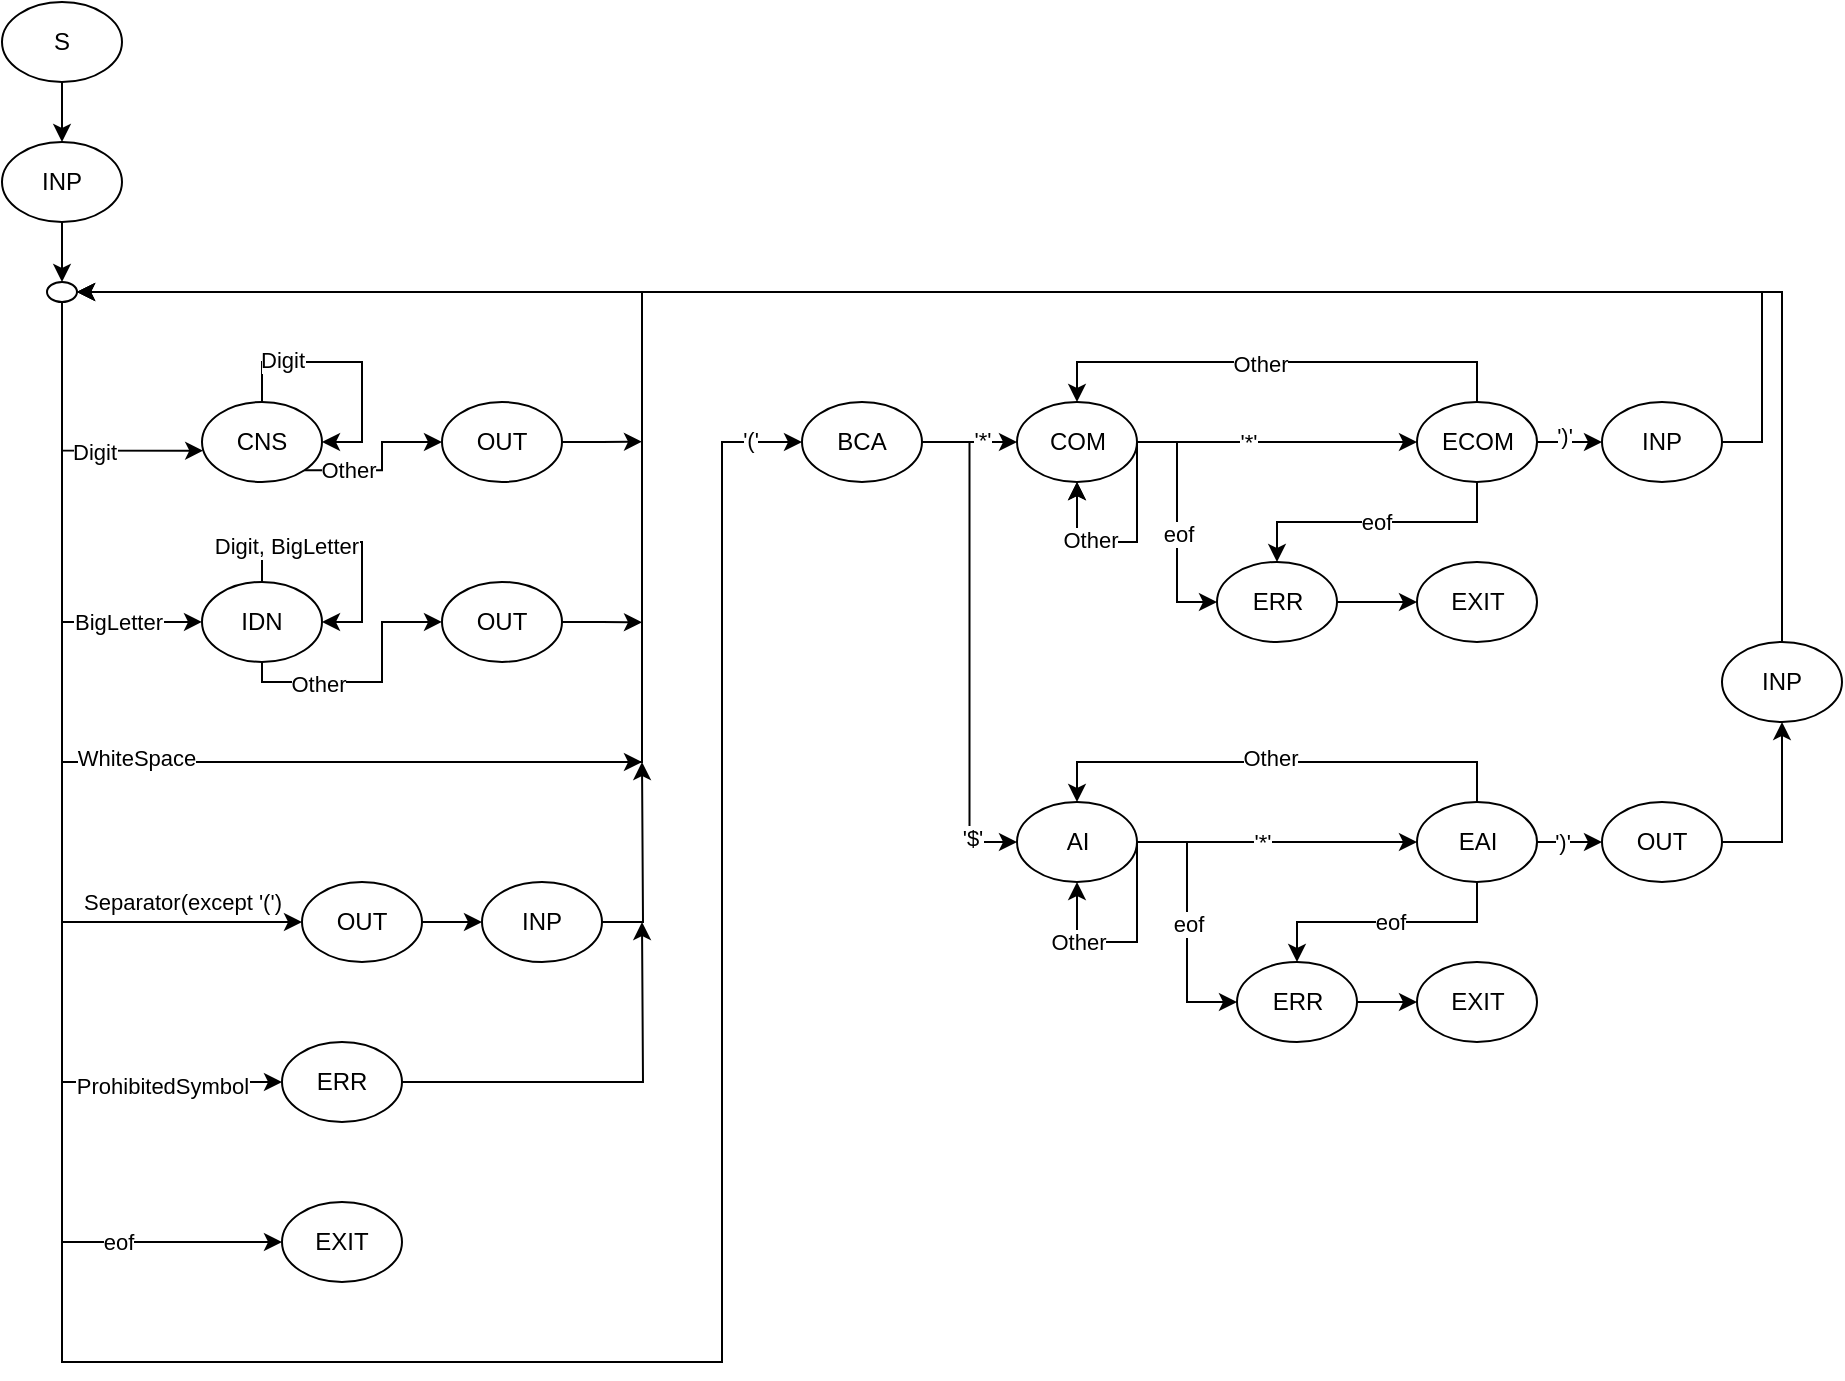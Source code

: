 <mxfile version="24.7.8" pages="2">
  <diagram name="findXandFindIndex" id="452YNosFd5SzZ69fyC9r">
    <mxGraphModel dx="2100" dy="2092" grid="1" gridSize="10" guides="1" tooltips="1" connect="1" arrows="1" fold="1" page="1" pageScale="1" pageWidth="1100" pageHeight="850" math="0" shadow="0">
      <root>
        <mxCell id="0" />
        <mxCell id="1" parent="0" />
        <mxCell id="7BMwBDlI-2P34CNt6knJ-10" style="edgeStyle=orthogonalEdgeStyle;rounded=0;orthogonalLoop=1;jettySize=auto;html=1;exitX=0.5;exitY=1;exitDx=0;exitDy=0;entryX=0;entryY=0.5;entryDx=0;entryDy=0;" edge="1" parent="1" source="7BMwBDlI-2P34CNt6knJ-1" target="7BMwBDlI-2P34CNt6knJ-5">
          <mxGeometry relative="1" as="geometry" />
        </mxCell>
        <mxCell id="7BMwBDlI-2P34CNt6knJ-27" value="BigLetter" style="edgeLabel;html=1;align=center;verticalAlign=middle;resizable=0;points=[];" vertex="1" connectable="0" parent="7BMwBDlI-2P34CNt6knJ-10">
          <mxGeometry x="0.482" relative="1" as="geometry">
            <mxPoint x="17" as="offset" />
          </mxGeometry>
        </mxCell>
        <mxCell id="7BMwBDlI-2P34CNt6knJ-35" style="edgeStyle=orthogonalEdgeStyle;rounded=0;orthogonalLoop=1;jettySize=auto;html=1;exitX=0.5;exitY=1;exitDx=0;exitDy=0;" edge="1" parent="1" source="7BMwBDlI-2P34CNt6knJ-1">
          <mxGeometry relative="1" as="geometry">
            <mxPoint x="360" y="300" as="targetPoint" />
            <Array as="points">
              <mxPoint x="70" y="300" />
            </Array>
          </mxGeometry>
        </mxCell>
        <mxCell id="7BMwBDlI-2P34CNt6knJ-37" style="edgeStyle=orthogonalEdgeStyle;rounded=0;orthogonalLoop=1;jettySize=auto;html=1;exitX=0.5;exitY=1;exitDx=0;exitDy=0;entryX=0;entryY=0.5;entryDx=0;entryDy=0;" edge="1" parent="1" source="7BMwBDlI-2P34CNt6knJ-1" target="7BMwBDlI-2P34CNt6knJ-36">
          <mxGeometry relative="1" as="geometry" />
        </mxCell>
        <mxCell id="7BMwBDlI-2P34CNt6knJ-44" value="Separator(except &#39;(&#39;)" style="edgeLabel;html=1;align=center;verticalAlign=middle;resizable=0;points=[];" vertex="1" connectable="0" parent="7BMwBDlI-2P34CNt6knJ-37">
          <mxGeometry x="0.661" y="1" relative="1" as="geometry">
            <mxPoint x="13" y="-9" as="offset" />
          </mxGeometry>
        </mxCell>
        <mxCell id="7BMwBDlI-2P34CNt6knJ-46" style="edgeStyle=orthogonalEdgeStyle;rounded=0;orthogonalLoop=1;jettySize=auto;html=1;exitX=0.5;exitY=1;exitDx=0;exitDy=0;entryX=0;entryY=0.5;entryDx=0;entryDy=0;" edge="1" parent="1" source="7BMwBDlI-2P34CNt6knJ-1" target="7BMwBDlI-2P34CNt6knJ-45">
          <mxGeometry relative="1" as="geometry" />
        </mxCell>
        <mxCell id="7BMwBDlI-2P34CNt6knJ-47" value="ProhibitedSymbol" style="edgeLabel;html=1;align=center;verticalAlign=middle;resizable=0;points=[];" vertex="1" connectable="0" parent="7BMwBDlI-2P34CNt6knJ-46">
          <mxGeometry x="0.758" y="-2" relative="1" as="geometry">
            <mxPoint as="offset" />
          </mxGeometry>
        </mxCell>
        <mxCell id="7BMwBDlI-2P34CNt6knJ-50" style="edgeStyle=orthogonalEdgeStyle;rounded=0;orthogonalLoop=1;jettySize=auto;html=1;exitX=0.5;exitY=1;exitDx=0;exitDy=0;entryX=0;entryY=0.5;entryDx=0;entryDy=0;" edge="1" parent="1" source="7BMwBDlI-2P34CNt6knJ-1" target="7BMwBDlI-2P34CNt6knJ-49">
          <mxGeometry relative="1" as="geometry" />
        </mxCell>
        <mxCell id="7BMwBDlI-2P34CNt6knJ-51" value="eof" style="edgeLabel;html=1;align=center;verticalAlign=middle;resizable=0;points=[];" vertex="1" connectable="0" parent="7BMwBDlI-2P34CNt6knJ-50">
          <mxGeometry x="0.717" y="1" relative="1" as="geometry">
            <mxPoint y="1" as="offset" />
          </mxGeometry>
        </mxCell>
        <mxCell id="7BMwBDlI-2P34CNt6knJ-53" style="edgeStyle=orthogonalEdgeStyle;rounded=0;orthogonalLoop=1;jettySize=auto;html=1;entryX=0;entryY=0.5;entryDx=0;entryDy=0;" edge="1" parent="1" source="7BMwBDlI-2P34CNt6knJ-1" target="7BMwBDlI-2P34CNt6knJ-4">
          <mxGeometry relative="1" as="geometry">
            <Array as="points">
              <mxPoint x="70" y="600" />
              <mxPoint x="400" y="600" />
              <mxPoint x="400" y="140" />
            </Array>
          </mxGeometry>
        </mxCell>
        <mxCell id="7BMwBDlI-2P34CNt6knJ-55" value="&#39;(&#39;" style="edgeLabel;html=1;align=center;verticalAlign=middle;resizable=0;points=[];" vertex="1" connectable="0" parent="7BMwBDlI-2P34CNt6knJ-53">
          <mxGeometry x="0.962" y="1" relative="1" as="geometry">
            <mxPoint as="offset" />
          </mxGeometry>
        </mxCell>
        <mxCell id="7BMwBDlI-2P34CNt6knJ-1" value="" style="ellipse;whiteSpace=wrap;html=1;" vertex="1" parent="1">
          <mxGeometry x="62.5" y="60" width="15" height="10" as="geometry" />
        </mxCell>
        <mxCell id="7BMwBDlI-2P34CNt6knJ-21" style="edgeStyle=orthogonalEdgeStyle;rounded=0;orthogonalLoop=1;jettySize=auto;html=1;exitX=1;exitY=1;exitDx=0;exitDy=0;entryX=0;entryY=0.5;entryDx=0;entryDy=0;" edge="1" parent="1" source="7BMwBDlI-2P34CNt6knJ-3" target="7BMwBDlI-2P34CNt6knJ-14">
          <mxGeometry relative="1" as="geometry" />
        </mxCell>
        <mxCell id="7BMwBDlI-2P34CNt6knJ-28" value="Other" style="edgeLabel;html=1;align=center;verticalAlign=middle;resizable=0;points=[];" vertex="1" connectable="0" parent="7BMwBDlI-2P34CNt6knJ-21">
          <mxGeometry x="-0.467" relative="1" as="geometry">
            <mxPoint as="offset" />
          </mxGeometry>
        </mxCell>
        <mxCell id="7BMwBDlI-2P34CNt6knJ-3" value="CNS" style="ellipse;whiteSpace=wrap;html=1;" vertex="1" parent="1">
          <mxGeometry x="140" y="120" width="60" height="40" as="geometry" />
        </mxCell>
        <mxCell id="7BMwBDlI-2P34CNt6knJ-58" style="edgeStyle=orthogonalEdgeStyle;rounded=0;orthogonalLoop=1;jettySize=auto;html=1;exitX=1;exitY=0.5;exitDx=0;exitDy=0;" edge="1" parent="1" source="7BMwBDlI-2P34CNt6knJ-4" target="7BMwBDlI-2P34CNt6knJ-56">
          <mxGeometry relative="1" as="geometry" />
        </mxCell>
        <mxCell id="7BMwBDlI-2P34CNt6knJ-60" value="&#39;*&#39;" style="edgeLabel;html=1;align=center;verticalAlign=middle;resizable=0;points=[];" vertex="1" connectable="0" parent="7BMwBDlI-2P34CNt6knJ-58">
          <mxGeometry x="0.25" y="1" relative="1" as="geometry">
            <mxPoint as="offset" />
          </mxGeometry>
        </mxCell>
        <mxCell id="7BMwBDlI-2P34CNt6knJ-59" style="edgeStyle=orthogonalEdgeStyle;rounded=0;orthogonalLoop=1;jettySize=auto;html=1;exitX=1;exitY=0.5;exitDx=0;exitDy=0;entryX=0;entryY=0.5;entryDx=0;entryDy=0;" edge="1" parent="1" source="7BMwBDlI-2P34CNt6knJ-4" target="7BMwBDlI-2P34CNt6knJ-57">
          <mxGeometry relative="1" as="geometry" />
        </mxCell>
        <mxCell id="7BMwBDlI-2P34CNt6knJ-62" value="&#39;$&#39;" style="edgeLabel;html=1;align=center;verticalAlign=middle;resizable=0;points=[];" vertex="1" connectable="0" parent="7BMwBDlI-2P34CNt6knJ-59">
          <mxGeometry x="0.788" y="1" relative="1" as="geometry">
            <mxPoint as="offset" />
          </mxGeometry>
        </mxCell>
        <mxCell id="7BMwBDlI-2P34CNt6knJ-4" value="BCA" style="ellipse;whiteSpace=wrap;html=1;" vertex="1" parent="1">
          <mxGeometry x="440" y="120" width="60" height="40" as="geometry" />
        </mxCell>
        <mxCell id="7BMwBDlI-2P34CNt6knJ-22" style="edgeStyle=orthogonalEdgeStyle;rounded=0;orthogonalLoop=1;jettySize=auto;html=1;exitX=0.5;exitY=1;exitDx=0;exitDy=0;entryX=0;entryY=0.5;entryDx=0;entryDy=0;" edge="1" parent="1" source="7BMwBDlI-2P34CNt6knJ-5" target="7BMwBDlI-2P34CNt6knJ-17">
          <mxGeometry relative="1" as="geometry">
            <Array as="points">
              <mxPoint x="170" y="260" />
              <mxPoint x="230" y="260" />
              <mxPoint x="230" y="230" />
            </Array>
          </mxGeometry>
        </mxCell>
        <mxCell id="7BMwBDlI-2P34CNt6knJ-29" value="Other" style="edgeLabel;html=1;align=center;verticalAlign=middle;resizable=0;points=[];" vertex="1" connectable="0" parent="7BMwBDlI-2P34CNt6knJ-22">
          <mxGeometry x="-0.426" y="-1" relative="1" as="geometry">
            <mxPoint as="offset" />
          </mxGeometry>
        </mxCell>
        <mxCell id="7BMwBDlI-2P34CNt6knJ-5" value="IDN" style="ellipse;whiteSpace=wrap;html=1;" vertex="1" parent="1">
          <mxGeometry x="140" y="209.97" width="60" height="40" as="geometry" />
        </mxCell>
        <mxCell id="7BMwBDlI-2P34CNt6knJ-9" style="edgeStyle=orthogonalEdgeStyle;rounded=0;orthogonalLoop=1;jettySize=auto;html=1;entryX=0.01;entryY=0.608;entryDx=0;entryDy=0;entryPerimeter=0;" edge="1" parent="1" source="7BMwBDlI-2P34CNt6knJ-1" target="7BMwBDlI-2P34CNt6knJ-3">
          <mxGeometry relative="1" as="geometry">
            <Array as="points">
              <mxPoint x="70" y="144" />
            </Array>
          </mxGeometry>
        </mxCell>
        <mxCell id="7BMwBDlI-2P34CNt6knJ-26" value="Digit" style="edgeLabel;html=1;align=center;verticalAlign=middle;resizable=0;points=[];" vertex="1" connectable="0" parent="7BMwBDlI-2P34CNt6knJ-9">
          <mxGeometry x="0.18" relative="1" as="geometry">
            <mxPoint x="5" as="offset" />
          </mxGeometry>
        </mxCell>
        <mxCell id="7BMwBDlI-2P34CNt6knJ-13" style="edgeStyle=orthogonalEdgeStyle;rounded=0;orthogonalLoop=1;jettySize=auto;html=1;entryX=1;entryY=0.5;entryDx=0;entryDy=0;" edge="1" parent="1" source="7BMwBDlI-2P34CNt6knJ-1" target="7BMwBDlI-2P34CNt6knJ-1">
          <mxGeometry relative="1" as="geometry">
            <Array as="points">
              <mxPoint x="70" y="300" />
              <mxPoint x="360" y="300" />
              <mxPoint x="360" y="65" />
            </Array>
          </mxGeometry>
        </mxCell>
        <mxCell id="7BMwBDlI-2P34CNt6knJ-32" value="WhiteSpace" style="edgeLabel;html=1;align=center;verticalAlign=middle;resizable=0;points=[];" vertex="1" connectable="0" parent="7BMwBDlI-2P34CNt6knJ-13">
          <mxGeometry x="-0.528" y="2" relative="1" as="geometry">
            <mxPoint x="22" as="offset" />
          </mxGeometry>
        </mxCell>
        <mxCell id="7BMwBDlI-2P34CNt6knJ-30" style="edgeStyle=orthogonalEdgeStyle;rounded=0;orthogonalLoop=1;jettySize=auto;html=1;exitX=1;exitY=0.5;exitDx=0;exitDy=0;" edge="1" parent="1" source="7BMwBDlI-2P34CNt6knJ-14">
          <mxGeometry relative="1" as="geometry">
            <mxPoint x="360" y="139.857" as="targetPoint" />
          </mxGeometry>
        </mxCell>
        <mxCell id="7BMwBDlI-2P34CNt6knJ-14" value="OUT" style="ellipse;whiteSpace=wrap;html=1;" vertex="1" parent="1">
          <mxGeometry x="260" y="120" width="60" height="40" as="geometry" />
        </mxCell>
        <mxCell id="7BMwBDlI-2P34CNt6knJ-31" style="edgeStyle=orthogonalEdgeStyle;rounded=0;orthogonalLoop=1;jettySize=auto;html=1;exitX=1;exitY=0.5;exitDx=0;exitDy=0;" edge="1" parent="1" source="7BMwBDlI-2P34CNt6knJ-17">
          <mxGeometry relative="1" as="geometry">
            <mxPoint x="360" y="230.143" as="targetPoint" />
          </mxGeometry>
        </mxCell>
        <mxCell id="7BMwBDlI-2P34CNt6knJ-17" value="OUT" style="ellipse;whiteSpace=wrap;html=1;" vertex="1" parent="1">
          <mxGeometry x="260" y="209.97" width="60" height="40" as="geometry" />
        </mxCell>
        <mxCell id="7BMwBDlI-2P34CNt6knJ-18" style="edgeStyle=orthogonalEdgeStyle;rounded=0;orthogonalLoop=1;jettySize=auto;html=1;entryX=1;entryY=0.5;entryDx=0;entryDy=0;" edge="1" parent="1" source="7BMwBDlI-2P34CNt6knJ-5" target="7BMwBDlI-2P34CNt6knJ-5">
          <mxGeometry relative="1" as="geometry" />
        </mxCell>
        <mxCell id="7BMwBDlI-2P34CNt6knJ-24" value="Digit, BigLetter" style="edgeLabel;html=1;align=center;verticalAlign=middle;resizable=0;points=[];" vertex="1" connectable="0" parent="7BMwBDlI-2P34CNt6knJ-18">
          <mxGeometry x="-0.511" y="-2" relative="1" as="geometry">
            <mxPoint as="offset" />
          </mxGeometry>
        </mxCell>
        <mxCell id="7BMwBDlI-2P34CNt6knJ-20" style="edgeStyle=orthogonalEdgeStyle;rounded=0;orthogonalLoop=1;jettySize=auto;html=1;entryX=1;entryY=0.5;entryDx=0;entryDy=0;" edge="1" parent="1" source="7BMwBDlI-2P34CNt6knJ-3" target="7BMwBDlI-2P34CNt6knJ-3">
          <mxGeometry relative="1" as="geometry" />
        </mxCell>
        <mxCell id="7BMwBDlI-2P34CNt6knJ-25" value="Digit" style="edgeLabel;html=1;align=center;verticalAlign=middle;resizable=0;points=[];" vertex="1" connectable="0" parent="7BMwBDlI-2P34CNt6knJ-20">
          <mxGeometry x="-0.546" y="1" relative="1" as="geometry">
            <mxPoint as="offset" />
          </mxGeometry>
        </mxCell>
        <mxCell id="7BMwBDlI-2P34CNt6knJ-41" style="edgeStyle=orthogonalEdgeStyle;rounded=0;orthogonalLoop=1;jettySize=auto;html=1;exitX=1;exitY=0.5;exitDx=0;exitDy=0;entryX=0;entryY=0.5;entryDx=0;entryDy=0;" edge="1" parent="1" source="7BMwBDlI-2P34CNt6knJ-36" target="7BMwBDlI-2P34CNt6knJ-40">
          <mxGeometry relative="1" as="geometry" />
        </mxCell>
        <mxCell id="7BMwBDlI-2P34CNt6knJ-36" value="OUT" style="ellipse;whiteSpace=wrap;html=1;" vertex="1" parent="1">
          <mxGeometry x="190" y="360" width="60" height="40" as="geometry" />
        </mxCell>
        <mxCell id="7BMwBDlI-2P34CNt6knJ-42" style="edgeStyle=orthogonalEdgeStyle;rounded=0;orthogonalLoop=1;jettySize=auto;html=1;exitX=1;exitY=0.5;exitDx=0;exitDy=0;" edge="1" parent="1" source="7BMwBDlI-2P34CNt6knJ-40">
          <mxGeometry relative="1" as="geometry">
            <mxPoint x="360" y="300" as="targetPoint" />
          </mxGeometry>
        </mxCell>
        <mxCell id="7BMwBDlI-2P34CNt6knJ-40" value="INP" style="ellipse;whiteSpace=wrap;html=1;" vertex="1" parent="1">
          <mxGeometry x="280" y="360" width="60" height="40" as="geometry" />
        </mxCell>
        <mxCell id="7BMwBDlI-2P34CNt6knJ-48" style="edgeStyle=orthogonalEdgeStyle;rounded=0;orthogonalLoop=1;jettySize=auto;html=1;exitX=1;exitY=0.5;exitDx=0;exitDy=0;" edge="1" parent="1" source="7BMwBDlI-2P34CNt6knJ-45">
          <mxGeometry relative="1" as="geometry">
            <mxPoint x="360" y="380" as="targetPoint" />
          </mxGeometry>
        </mxCell>
        <mxCell id="7BMwBDlI-2P34CNt6knJ-45" value="ERR" style="ellipse;whiteSpace=wrap;html=1;" vertex="1" parent="1">
          <mxGeometry x="180" y="440" width="60" height="40" as="geometry" />
        </mxCell>
        <mxCell id="7BMwBDlI-2P34CNt6knJ-49" value="EXIT" style="ellipse;whiteSpace=wrap;html=1;" vertex="1" parent="1">
          <mxGeometry x="180" y="520" width="60" height="40" as="geometry" />
        </mxCell>
        <mxCell id="7BMwBDlI-2P34CNt6knJ-102" style="edgeStyle=orthogonalEdgeStyle;rounded=0;orthogonalLoop=1;jettySize=auto;html=1;entryX=1;entryY=0.5;entryDx=0;entryDy=0;" edge="1" parent="1" source="7BMwBDlI-2P34CNt6knJ-54" target="7BMwBDlI-2P34CNt6knJ-1">
          <mxGeometry relative="1" as="geometry">
            <Array as="points">
              <mxPoint x="920" y="140" />
              <mxPoint x="920" y="65" />
            </Array>
          </mxGeometry>
        </mxCell>
        <mxCell id="7BMwBDlI-2P34CNt6knJ-54" value="INP" style="ellipse;whiteSpace=wrap;html=1;" vertex="1" parent="1">
          <mxGeometry x="840" y="120" width="60" height="40" as="geometry" />
        </mxCell>
        <mxCell id="7BMwBDlI-2P34CNt6knJ-66" style="edgeStyle=orthogonalEdgeStyle;rounded=0;orthogonalLoop=1;jettySize=auto;html=1;exitX=1;exitY=0.5;exitDx=0;exitDy=0;entryX=0;entryY=0.5;entryDx=0;entryDy=0;" edge="1" parent="1" source="7BMwBDlI-2P34CNt6knJ-56" target="7BMwBDlI-2P34CNt6knJ-64">
          <mxGeometry relative="1" as="geometry" />
        </mxCell>
        <mxCell id="7BMwBDlI-2P34CNt6knJ-67" value="&#39;*&#39;" style="edgeLabel;html=1;align=center;verticalAlign=middle;resizable=0;points=[];" vertex="1" connectable="0" parent="7BMwBDlI-2P34CNt6knJ-66">
          <mxGeometry x="-0.208" relative="1" as="geometry">
            <mxPoint as="offset" />
          </mxGeometry>
        </mxCell>
        <mxCell id="7BMwBDlI-2P34CNt6knJ-84" style="edgeStyle=orthogonalEdgeStyle;rounded=0;orthogonalLoop=1;jettySize=auto;html=1;entryX=0;entryY=0.5;entryDx=0;entryDy=0;" edge="1" parent="1" source="7BMwBDlI-2P34CNt6knJ-56" target="7BMwBDlI-2P34CNt6knJ-78">
          <mxGeometry relative="1" as="geometry" />
        </mxCell>
        <mxCell id="7BMwBDlI-2P34CNt6knJ-86" value="eof" style="edgeLabel;html=1;align=center;verticalAlign=middle;resizable=0;points=[];" vertex="1" connectable="0" parent="7BMwBDlI-2P34CNt6knJ-84">
          <mxGeometry x="0.094" relative="1" as="geometry">
            <mxPoint as="offset" />
          </mxGeometry>
        </mxCell>
        <mxCell id="7BMwBDlI-2P34CNt6knJ-56" value="COM" style="ellipse;whiteSpace=wrap;html=1;" vertex="1" parent="1">
          <mxGeometry x="547.5" y="120" width="60" height="40" as="geometry" />
        </mxCell>
        <mxCell id="7BMwBDlI-2P34CNt6knJ-65" style="edgeStyle=orthogonalEdgeStyle;rounded=0;orthogonalLoop=1;jettySize=auto;html=1;exitX=1;exitY=0.5;exitDx=0;exitDy=0;" edge="1" parent="1" source="7BMwBDlI-2P34CNt6knJ-57" target="7BMwBDlI-2P34CNt6knJ-63">
          <mxGeometry relative="1" as="geometry" />
        </mxCell>
        <mxCell id="7BMwBDlI-2P34CNt6knJ-68" value="&#39;*&#39;" style="edgeLabel;html=1;align=center;verticalAlign=middle;resizable=0;points=[];" vertex="1" connectable="0" parent="7BMwBDlI-2P34CNt6knJ-65">
          <mxGeometry x="-0.109" relative="1" as="geometry">
            <mxPoint as="offset" />
          </mxGeometry>
        </mxCell>
        <mxCell id="7BMwBDlI-2P34CNt6knJ-90" style="edgeStyle=orthogonalEdgeStyle;rounded=0;orthogonalLoop=1;jettySize=auto;html=1;exitX=1;exitY=0.5;exitDx=0;exitDy=0;entryX=0;entryY=0.5;entryDx=0;entryDy=0;" edge="1" parent="1" source="7BMwBDlI-2P34CNt6knJ-57" target="7BMwBDlI-2P34CNt6knJ-81">
          <mxGeometry relative="1" as="geometry" />
        </mxCell>
        <mxCell id="7BMwBDlI-2P34CNt6knJ-92" value="eof" style="edgeLabel;html=1;align=center;verticalAlign=middle;resizable=0;points=[];" vertex="1" connectable="0" parent="7BMwBDlI-2P34CNt6knJ-90">
          <mxGeometry x="0.013" relative="1" as="geometry">
            <mxPoint as="offset" />
          </mxGeometry>
        </mxCell>
        <mxCell id="7BMwBDlI-2P34CNt6knJ-57" value="AI" style="ellipse;whiteSpace=wrap;html=1;" vertex="1" parent="1">
          <mxGeometry x="547.5" y="320" width="60" height="40" as="geometry" />
        </mxCell>
        <mxCell id="7BMwBDlI-2P34CNt6knJ-76" style="edgeStyle=orthogonalEdgeStyle;rounded=0;orthogonalLoop=1;jettySize=auto;html=1;entryX=0.5;entryY=0;entryDx=0;entryDy=0;" edge="1" parent="1" source="7BMwBDlI-2P34CNt6knJ-63" target="7BMwBDlI-2P34CNt6knJ-57">
          <mxGeometry relative="1" as="geometry">
            <Array as="points">
              <mxPoint x="777.5" y="300" />
              <mxPoint x="577.5" y="300" />
            </Array>
          </mxGeometry>
        </mxCell>
        <mxCell id="7BMwBDlI-2P34CNt6knJ-77" value="Other" style="edgeLabel;html=1;align=center;verticalAlign=middle;resizable=0;points=[];" vertex="1" connectable="0" parent="7BMwBDlI-2P34CNt6knJ-76">
          <mxGeometry x="0.035" y="-2" relative="1" as="geometry">
            <mxPoint as="offset" />
          </mxGeometry>
        </mxCell>
        <mxCell id="7BMwBDlI-2P34CNt6knJ-91" style="edgeStyle=orthogonalEdgeStyle;rounded=0;orthogonalLoop=1;jettySize=auto;html=1;exitX=0.5;exitY=1;exitDx=0;exitDy=0;entryX=0.5;entryY=0;entryDx=0;entryDy=0;" edge="1" parent="1" source="7BMwBDlI-2P34CNt6knJ-63" target="7BMwBDlI-2P34CNt6knJ-81">
          <mxGeometry relative="1" as="geometry" />
        </mxCell>
        <mxCell id="7BMwBDlI-2P34CNt6knJ-93" value="eof" style="edgeLabel;html=1;align=center;verticalAlign=middle;resizable=0;points=[];" vertex="1" connectable="0" parent="7BMwBDlI-2P34CNt6knJ-91">
          <mxGeometry x="-0.023" relative="1" as="geometry">
            <mxPoint as="offset" />
          </mxGeometry>
        </mxCell>
        <mxCell id="7BMwBDlI-2P34CNt6knJ-99" style="edgeStyle=orthogonalEdgeStyle;rounded=0;orthogonalLoop=1;jettySize=auto;html=1;exitX=1;exitY=0.5;exitDx=0;exitDy=0;entryX=0;entryY=0.5;entryDx=0;entryDy=0;" edge="1" parent="1" source="7BMwBDlI-2P34CNt6knJ-63" target="7BMwBDlI-2P34CNt6knJ-94">
          <mxGeometry relative="1" as="geometry" />
        </mxCell>
        <mxCell id="7BMwBDlI-2P34CNt6knJ-104" value="&#39;)&#39;" style="edgeLabel;html=1;align=center;verticalAlign=middle;resizable=0;points=[];" vertex="1" connectable="0" parent="7BMwBDlI-2P34CNt6knJ-99">
          <mxGeometry x="-0.238" relative="1" as="geometry">
            <mxPoint as="offset" />
          </mxGeometry>
        </mxCell>
        <mxCell id="7BMwBDlI-2P34CNt6knJ-63" value="EAI" style="ellipse;whiteSpace=wrap;html=1;" vertex="1" parent="1">
          <mxGeometry x="747.5" y="320" width="60" height="40" as="geometry" />
        </mxCell>
        <mxCell id="7BMwBDlI-2P34CNt6knJ-74" style="edgeStyle=orthogonalEdgeStyle;rounded=0;orthogonalLoop=1;jettySize=auto;html=1;entryX=0.5;entryY=0;entryDx=0;entryDy=0;" edge="1" parent="1" source="7BMwBDlI-2P34CNt6knJ-64" target="7BMwBDlI-2P34CNt6knJ-56">
          <mxGeometry relative="1" as="geometry">
            <Array as="points">
              <mxPoint x="777.5" y="100" />
              <mxPoint x="577.5" y="100" />
            </Array>
          </mxGeometry>
        </mxCell>
        <mxCell id="7BMwBDlI-2P34CNt6knJ-75" value="Other" style="edgeLabel;html=1;align=center;verticalAlign=middle;resizable=0;points=[];" vertex="1" connectable="0" parent="7BMwBDlI-2P34CNt6knJ-74">
          <mxGeometry x="0.075" y="1" relative="1" as="geometry">
            <mxPoint as="offset" />
          </mxGeometry>
        </mxCell>
        <mxCell id="7BMwBDlI-2P34CNt6knJ-85" style="edgeStyle=orthogonalEdgeStyle;rounded=0;orthogonalLoop=1;jettySize=auto;html=1;exitX=0.5;exitY=1;exitDx=0;exitDy=0;" edge="1" parent="1" source="7BMwBDlI-2P34CNt6knJ-64" target="7BMwBDlI-2P34CNt6knJ-78">
          <mxGeometry relative="1" as="geometry" />
        </mxCell>
        <mxCell id="7BMwBDlI-2P34CNt6knJ-87" value="eof" style="edgeLabel;html=1;align=center;verticalAlign=middle;resizable=0;points=[];" vertex="1" connectable="0" parent="7BMwBDlI-2P34CNt6knJ-85">
          <mxGeometry x="0.016" relative="1" as="geometry">
            <mxPoint as="offset" />
          </mxGeometry>
        </mxCell>
        <mxCell id="7BMwBDlI-2P34CNt6knJ-98" style="edgeStyle=orthogonalEdgeStyle;rounded=0;orthogonalLoop=1;jettySize=auto;html=1;exitX=1;exitY=0.5;exitDx=0;exitDy=0;entryX=0;entryY=0.5;entryDx=0;entryDy=0;" edge="1" parent="1" source="7BMwBDlI-2P34CNt6knJ-64" target="7BMwBDlI-2P34CNt6knJ-54">
          <mxGeometry relative="1" as="geometry">
            <Array as="points">
              <mxPoint x="820" y="140" />
              <mxPoint x="820" y="140" />
            </Array>
          </mxGeometry>
        </mxCell>
        <mxCell id="7BMwBDlI-2P34CNt6knJ-103" value="&#39;)&#39;" style="edgeLabel;html=1;align=center;verticalAlign=middle;resizable=0;points=[];" vertex="1" connectable="0" parent="7BMwBDlI-2P34CNt6knJ-98">
          <mxGeometry x="-0.198" y="3" relative="1" as="geometry">
            <mxPoint as="offset" />
          </mxGeometry>
        </mxCell>
        <mxCell id="7BMwBDlI-2P34CNt6knJ-64" value="ECOM" style="ellipse;whiteSpace=wrap;html=1;" vertex="1" parent="1">
          <mxGeometry x="747.5" y="120" width="60" height="40" as="geometry" />
        </mxCell>
        <mxCell id="7BMwBDlI-2P34CNt6knJ-69" style="edgeStyle=orthogonalEdgeStyle;rounded=0;orthogonalLoop=1;jettySize=auto;html=1;entryX=0.5;entryY=1;entryDx=0;entryDy=0;exitX=1;exitY=0.5;exitDx=0;exitDy=0;" edge="1" parent="1" source="7BMwBDlI-2P34CNt6knJ-56" target="7BMwBDlI-2P34CNt6knJ-56">
          <mxGeometry relative="1" as="geometry">
            <Array as="points">
              <mxPoint x="607.5" y="190" />
              <mxPoint x="577.5" y="190" />
            </Array>
          </mxGeometry>
        </mxCell>
        <mxCell id="7BMwBDlI-2P34CNt6knJ-70" style="edgeStyle=orthogonalEdgeStyle;rounded=0;orthogonalLoop=1;jettySize=auto;html=1;entryX=0.5;entryY=1;entryDx=0;entryDy=0;exitX=1;exitY=0.5;exitDx=0;exitDy=0;" edge="1" parent="1" source="7BMwBDlI-2P34CNt6knJ-56" target="7BMwBDlI-2P34CNt6knJ-56">
          <mxGeometry relative="1" as="geometry">
            <mxPoint x="607.5" y="140" as="sourcePoint" />
            <mxPoint x="577.5" y="160" as="targetPoint" />
            <Array as="points">
              <mxPoint x="607.5" y="190" />
              <mxPoint x="577.5" y="190" />
            </Array>
          </mxGeometry>
        </mxCell>
        <mxCell id="7BMwBDlI-2P34CNt6knJ-72" value="Other" style="edgeLabel;html=1;align=center;verticalAlign=middle;resizable=0;points=[];" vertex="1" connectable="0" parent="7BMwBDlI-2P34CNt6knJ-70">
          <mxGeometry x="0.343" y="-1" relative="1" as="geometry">
            <mxPoint as="offset" />
          </mxGeometry>
        </mxCell>
        <mxCell id="7BMwBDlI-2P34CNt6knJ-71" style="edgeStyle=orthogonalEdgeStyle;rounded=0;orthogonalLoop=1;jettySize=auto;html=1;entryX=0.5;entryY=1;entryDx=0;entryDy=0;exitX=1;exitY=0.5;exitDx=0;exitDy=0;" edge="1" parent="1" source="7BMwBDlI-2P34CNt6knJ-57" target="7BMwBDlI-2P34CNt6knJ-57">
          <mxGeometry relative="1" as="geometry">
            <mxPoint x="607.5" y="350" as="sourcePoint" />
            <mxPoint x="577.5" y="370" as="targetPoint" />
            <Array as="points">
              <mxPoint x="607.5" y="390" />
              <mxPoint x="577.5" y="390" />
            </Array>
          </mxGeometry>
        </mxCell>
        <mxCell id="7BMwBDlI-2P34CNt6knJ-73" value="Other" style="edgeLabel;html=1;align=center;verticalAlign=middle;resizable=0;points=[];" vertex="1" connectable="0" parent="7BMwBDlI-2P34CNt6knJ-71">
          <mxGeometry x="0.468" relative="1" as="geometry">
            <mxPoint as="offset" />
          </mxGeometry>
        </mxCell>
        <mxCell id="7BMwBDlI-2P34CNt6knJ-88" style="edgeStyle=orthogonalEdgeStyle;rounded=0;orthogonalLoop=1;jettySize=auto;html=1;exitX=1;exitY=0.5;exitDx=0;exitDy=0;entryX=0;entryY=0.5;entryDx=0;entryDy=0;" edge="1" parent="1" source="7BMwBDlI-2P34CNt6knJ-78" target="7BMwBDlI-2P34CNt6knJ-82">
          <mxGeometry relative="1" as="geometry" />
        </mxCell>
        <mxCell id="7BMwBDlI-2P34CNt6knJ-78" value="ERR" style="ellipse;whiteSpace=wrap;html=1;" vertex="1" parent="1">
          <mxGeometry x="647.5" y="200" width="60" height="40" as="geometry" />
        </mxCell>
        <mxCell id="7BMwBDlI-2P34CNt6knJ-89" style="edgeStyle=orthogonalEdgeStyle;rounded=0;orthogonalLoop=1;jettySize=auto;html=1;exitX=1;exitY=0.5;exitDx=0;exitDy=0;entryX=0;entryY=0.5;entryDx=0;entryDy=0;" edge="1" parent="1" source="7BMwBDlI-2P34CNt6knJ-81" target="7BMwBDlI-2P34CNt6knJ-83">
          <mxGeometry relative="1" as="geometry" />
        </mxCell>
        <mxCell id="7BMwBDlI-2P34CNt6knJ-81" value="ERR" style="ellipse;whiteSpace=wrap;html=1;" vertex="1" parent="1">
          <mxGeometry x="657.5" y="400" width="60" height="40" as="geometry" />
        </mxCell>
        <mxCell id="7BMwBDlI-2P34CNt6knJ-82" value="EXIT" style="ellipse;whiteSpace=wrap;html=1;" vertex="1" parent="1">
          <mxGeometry x="747.5" y="200" width="60" height="40" as="geometry" />
        </mxCell>
        <mxCell id="7BMwBDlI-2P34CNt6knJ-83" value="EXIT" style="ellipse;whiteSpace=wrap;html=1;" vertex="1" parent="1">
          <mxGeometry x="747.5" y="400" width="60" height="40" as="geometry" />
        </mxCell>
        <mxCell id="7BMwBDlI-2P34CNt6knJ-100" style="edgeStyle=orthogonalEdgeStyle;rounded=0;orthogonalLoop=1;jettySize=auto;html=1;entryX=0.5;entryY=1;entryDx=0;entryDy=0;exitX=1;exitY=0.5;exitDx=0;exitDy=0;" edge="1" parent="1" source="7BMwBDlI-2P34CNt6knJ-94" target="7BMwBDlI-2P34CNt6knJ-97">
          <mxGeometry relative="1" as="geometry" />
        </mxCell>
        <mxCell id="7BMwBDlI-2P34CNt6knJ-94" value="OUT" style="ellipse;whiteSpace=wrap;html=1;" vertex="1" parent="1">
          <mxGeometry x="840" y="320" width="60" height="40" as="geometry" />
        </mxCell>
        <mxCell id="7BMwBDlI-2P34CNt6knJ-101" style="edgeStyle=orthogonalEdgeStyle;rounded=0;orthogonalLoop=1;jettySize=auto;html=1;exitX=0.5;exitY=0;exitDx=0;exitDy=0;entryX=1;entryY=0.5;entryDx=0;entryDy=0;" edge="1" parent="1" source="7BMwBDlI-2P34CNt6knJ-97" target="7BMwBDlI-2P34CNt6knJ-1">
          <mxGeometry relative="1" as="geometry" />
        </mxCell>
        <mxCell id="7BMwBDlI-2P34CNt6knJ-97" value="INP" style="ellipse;whiteSpace=wrap;html=1;" vertex="1" parent="1">
          <mxGeometry x="900" y="240" width="60" height="40" as="geometry" />
        </mxCell>
        <mxCell id="7BMwBDlI-2P34CNt6knJ-109" style="edgeStyle=orthogonalEdgeStyle;rounded=0;orthogonalLoop=1;jettySize=auto;html=1;entryX=0.5;entryY=0;entryDx=0;entryDy=0;" edge="1" parent="1" source="7BMwBDlI-2P34CNt6knJ-105" target="7BMwBDlI-2P34CNt6knJ-1">
          <mxGeometry relative="1" as="geometry" />
        </mxCell>
        <mxCell id="7BMwBDlI-2P34CNt6knJ-105" value="INP" style="ellipse;whiteSpace=wrap;html=1;" vertex="1" parent="1">
          <mxGeometry x="40" y="-10" width="60" height="40" as="geometry" />
        </mxCell>
        <mxCell id="7BMwBDlI-2P34CNt6knJ-108" style="edgeStyle=orthogonalEdgeStyle;rounded=0;orthogonalLoop=1;jettySize=auto;html=1;entryX=0.5;entryY=0;entryDx=0;entryDy=0;" edge="1" parent="1" source="7BMwBDlI-2P34CNt6knJ-106" target="7BMwBDlI-2P34CNt6knJ-105">
          <mxGeometry relative="1" as="geometry" />
        </mxCell>
        <mxCell id="7BMwBDlI-2P34CNt6knJ-106" value="S" style="ellipse;whiteSpace=wrap;html=1;" vertex="1" parent="1">
          <mxGeometry x="40" y="-80" width="60" height="40" as="geometry" />
        </mxCell>
      </root>
    </mxGraphModel>
  </diagram>
  <diagram name="Copy of Page-1" id="yhwSL9QV5SWfcdSPI5fA">
    <mxGraphModel grid="1" page="1" gridSize="10" guides="1" tooltips="1" connect="1" arrows="1" fold="1" pageScale="1" pageWidth="1100" pageHeight="850" math="0" shadow="0">
      <root>
        <mxCell id="1KX1HAxKgaJgBRTSH_9A-0" />
        <mxCell id="1KX1HAxKgaJgBRTSH_9A-1" parent="1KX1HAxKgaJgBRTSH_9A-0" />
      </root>
    </mxGraphModel>
  </diagram>
</mxfile>
